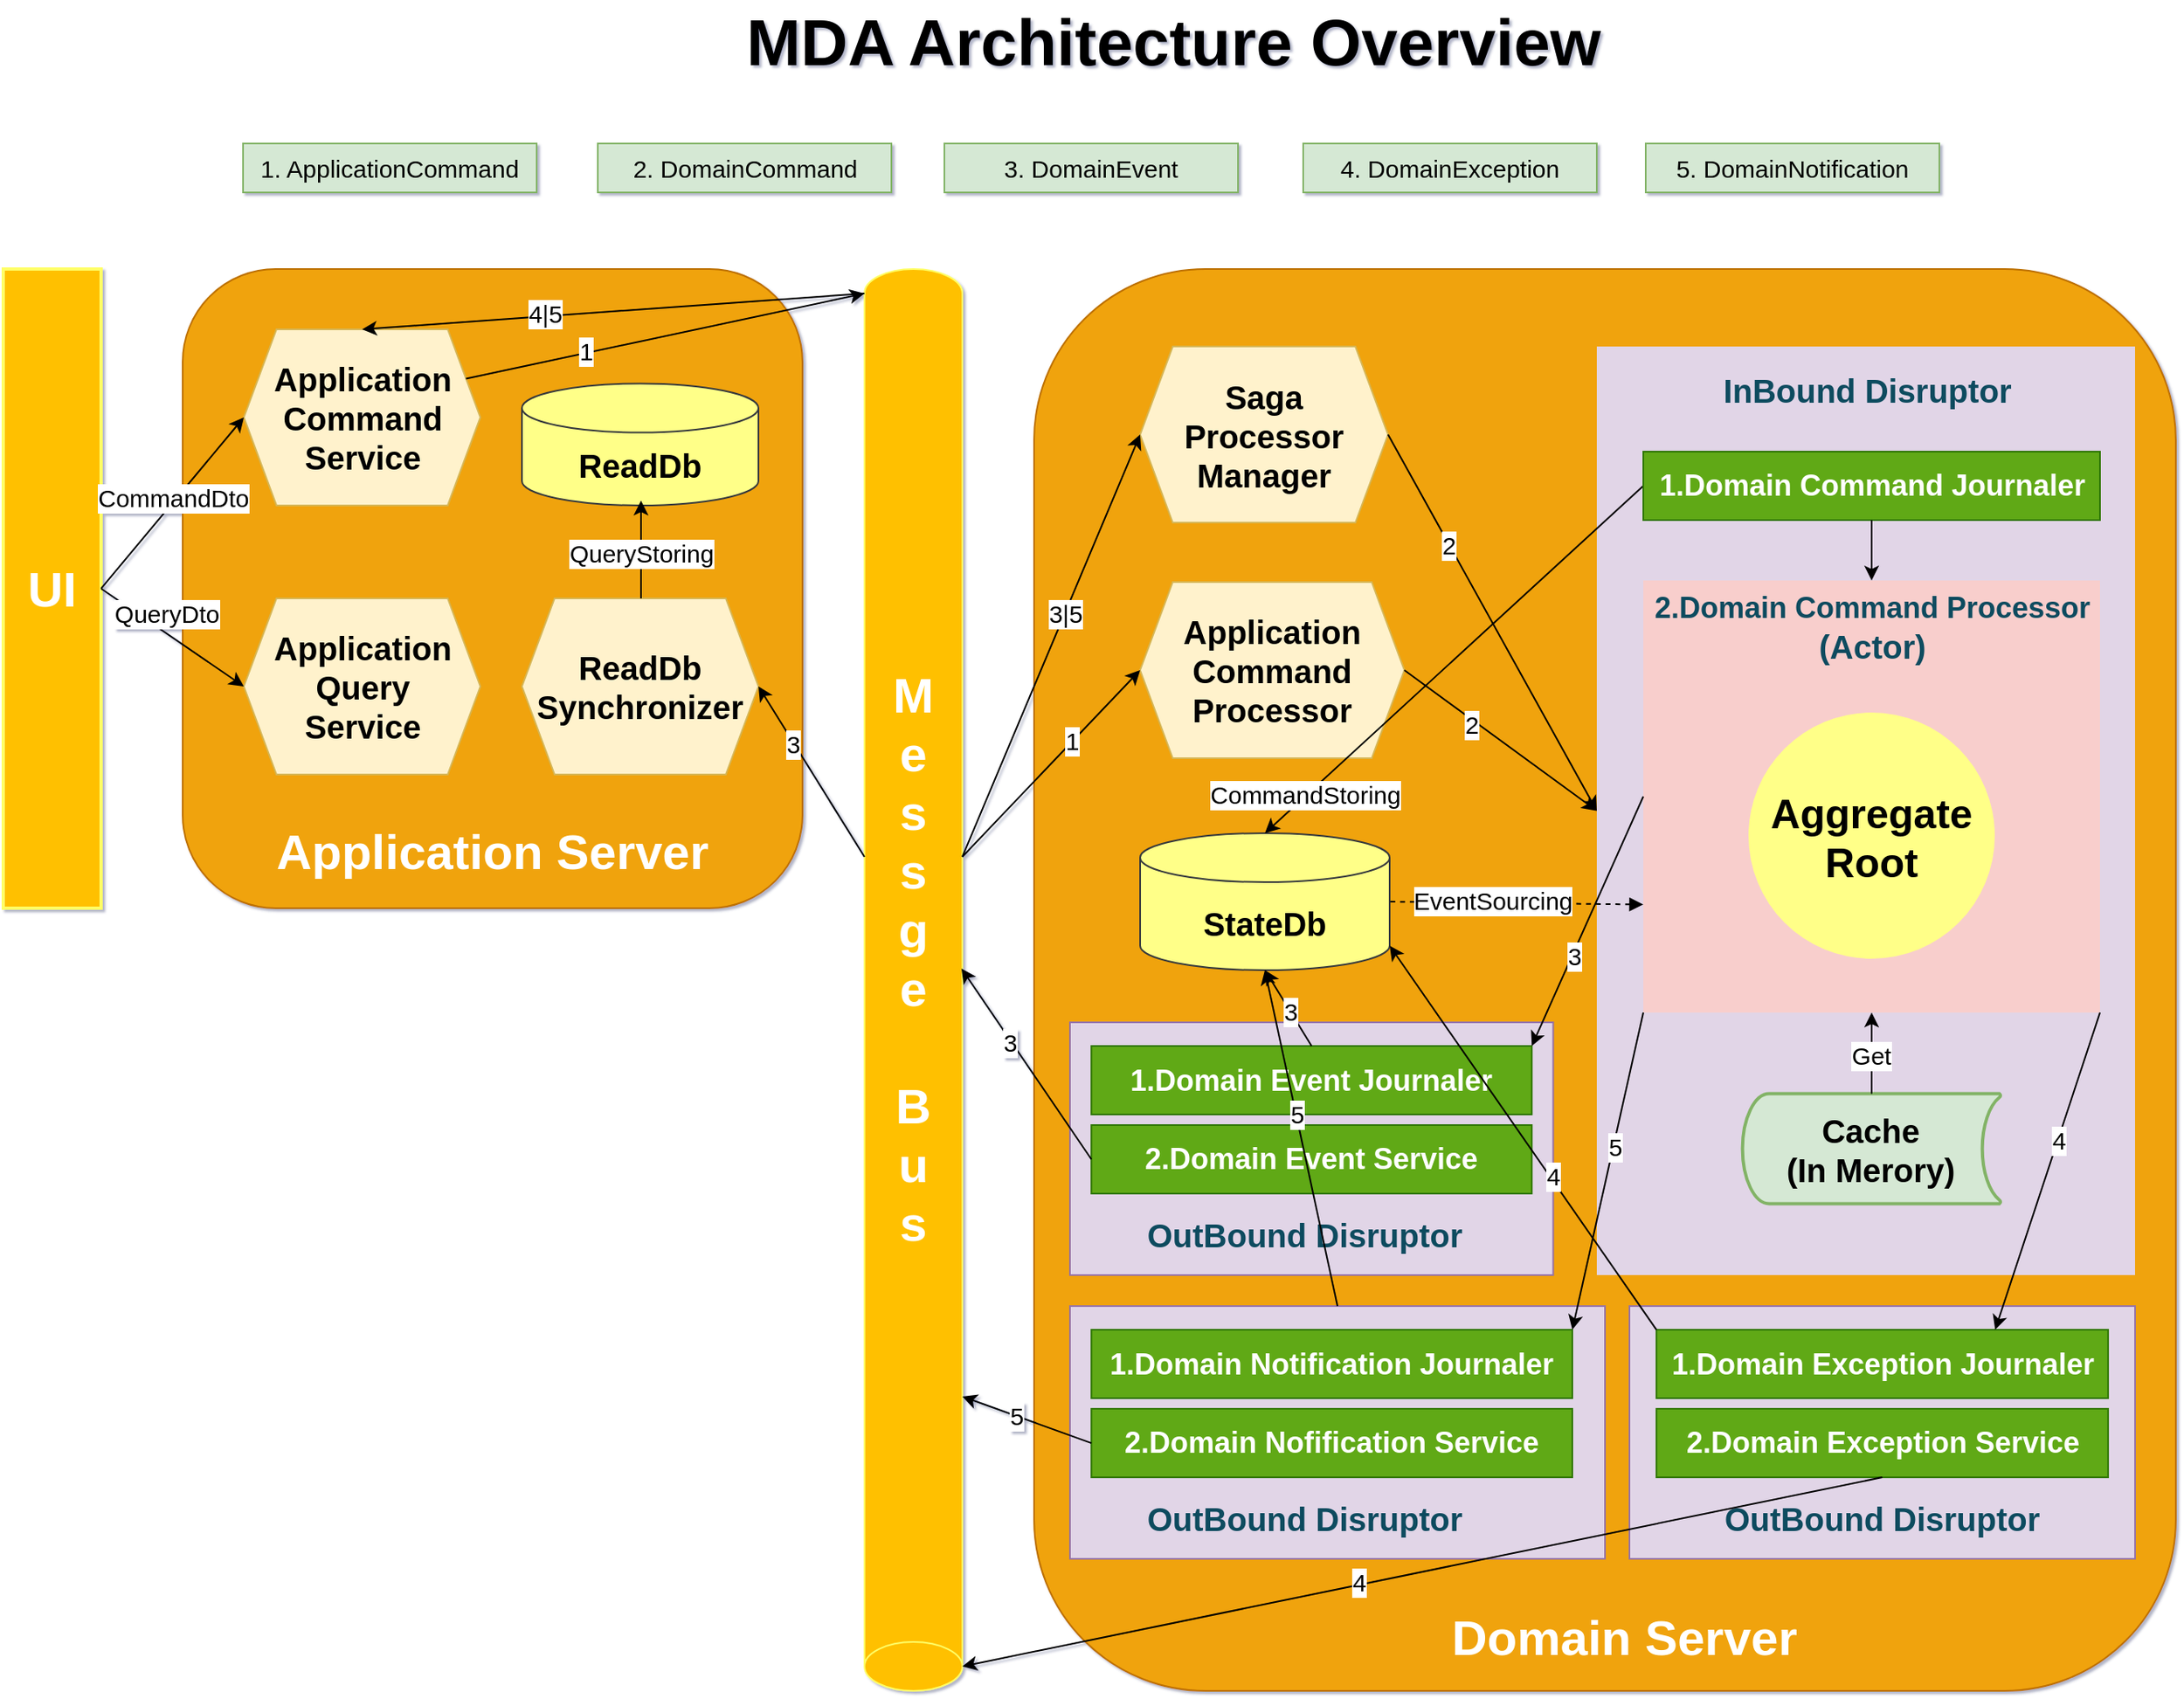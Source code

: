 <mxfile version="13.8.1" type="device"><diagram id="wz3ivTUJUA-gnOwY9p4D" name="Page-1"><mxGraphModel dx="2500" dy="831" grid="1" gridSize="10" guides="1" tooltips="1" connect="1" arrows="1" fold="1" page="1" pageScale="1" pageWidth="827" pageHeight="1169" background="none" math="0" shadow="1"><root><mxCell id="0"/><mxCell id="1" parent="0"/><mxCell id="uarxCrbHn79SVEL1C89i-8" value="MDA Architecture Overview" style="text;html=1;strokeColor=none;fillColor=none;align=center;verticalAlign=middle;whiteSpace=wrap;rounded=0;fontSize=40;fontStyle=1" vertex="1" parent="1"><mxGeometry x="113.75" y="273" width="543.25" height="50" as="geometry"/></mxCell><mxCell id="uarxCrbHn79SVEL1C89i-31" value="" style="rounded=1;whiteSpace=wrap;html=1;fillColor=#f0a30a;fontSize=15;strokeColor=#BD7000;fontColor=#ffffff;" vertex="1" parent="1"><mxGeometry x="300" y="437.98" width="700" height="872.02" as="geometry"/></mxCell><mxCell id="uarxCrbHn79SVEL1C89i-38" value="M&lt;br&gt;e&lt;br&gt;s&lt;br&gt;s&lt;br&gt;g&lt;br&gt;e&lt;br&gt;&lt;br&gt;B&lt;br&gt;u&lt;br&gt;s" style="shape=cylinder3;whiteSpace=wrap;html=1;boundedLbl=1;backgroundOutline=1;size=15;fontSize=30;direction=west;strokeColor=#FFFF66;fillColor=#FFC000;fontColor=#FFFFFF;fontStyle=1" vertex="1" parent="1"><mxGeometry x="196" y="437.98" width="60" height="872.02" as="geometry"/></mxCell><mxCell id="uarxCrbHn79SVEL1C89i-41" value="Saga&lt;br&gt;Processor&lt;br&gt;Manager" style="shape=hexagon;perimeter=hexagonPerimeter2;whiteSpace=wrap;html=1;fixedSize=1;fillColor=#fff2cc;fontSize=20;strokeColor=#d6b656;fontStyle=1;" vertex="1" parent="1"><mxGeometry x="365" y="485.53" width="152" height="108" as="geometry"/></mxCell><mxCell id="uarxCrbHn79SVEL1C89i-50" value="Application&lt;br&gt;Command&lt;br&gt;Processor" style="shape=hexagon;perimeter=hexagonPerimeter2;whiteSpace=wrap;html=1;fixedSize=1;fillColor=#fff2cc;fontSize=20;strokeColor=#d6b656;fontStyle=1;" vertex="1" parent="1"><mxGeometry x="365" y="630" width="162" height="108" as="geometry"/></mxCell><mxCell id="uarxCrbHn79SVEL1C89i-51" value="" style="endArrow=classic;html=1;fontSize=10;fontColor=#000000;entryX=0;entryY=0.5;entryDx=0;entryDy=0;exitX=0;exitY=0;exitDx=0;exitDy=511.515;exitPerimeter=0;" edge="1" parent="1" source="uarxCrbHn79SVEL1C89i-38" target="uarxCrbHn79SVEL1C89i-41"><mxGeometry width="50" height="50" relative="1" as="geometry"><mxPoint x="10" y="580" as="sourcePoint"/><mxPoint x="60" y="530" as="targetPoint"/></mxGeometry></mxCell><mxCell id="uarxCrbHn79SVEL1C89i-181" value="3|5" style="edgeLabel;html=1;align=center;verticalAlign=middle;resizable=0;points=[];fontSize=15;fontColor=#000000;" vertex="1" connectable="0" parent="uarxCrbHn79SVEL1C89i-51"><mxGeometry x="-0.182" y="2" relative="1" as="geometry"><mxPoint x="20.39" y="-43.45" as="offset"/></mxGeometry></mxCell><mxCell id="uarxCrbHn79SVEL1C89i-52" value="" style="endArrow=classic;html=1;fontSize=10;fontColor=#000000;entryX=0;entryY=0.5;entryDx=0;entryDy=0;exitX=0;exitY=0;exitDx=0;exitDy=511.515;exitPerimeter=0;" edge="1" parent="1" source="uarxCrbHn79SVEL1C89i-38" target="uarxCrbHn79SVEL1C89i-50"><mxGeometry width="50" height="50" relative="1" as="geometry"><mxPoint x="660" y="470" as="sourcePoint"/><mxPoint x="710" y="420" as="targetPoint"/></mxGeometry></mxCell><mxCell id="uarxCrbHn79SVEL1C89i-180" value="1" style="edgeLabel;html=1;align=center;verticalAlign=middle;resizable=0;points=[];fontSize=15;fontColor=#000000;" vertex="1" connectable="0" parent="uarxCrbHn79SVEL1C89i-52"><mxGeometry x="-0.423" y="-2" relative="1" as="geometry"><mxPoint x="33.77" y="-39.99" as="offset"/></mxGeometry></mxCell><mxCell id="uarxCrbHn79SVEL1C89i-63" value="" style="rounded=1;whiteSpace=wrap;html=1;fillColor=#f0a30a;fontSize=15;strokeColor=#BD7000;fontColor=#ffffff;" vertex="1" parent="1"><mxGeometry x="-222" y="437.98" width="380" height="392.02" as="geometry"/></mxCell><mxCell id="uarxCrbHn79SVEL1C89i-69" value="Application &lt;br&gt;Command &lt;br&gt;Service" style="shape=hexagon;perimeter=hexagonPerimeter2;whiteSpace=wrap;html=1;fixedSize=1;fillColor=#fff2cc;fontSize=20;strokeColor=#d6b656;fontStyle=1;" vertex="1" parent="1"><mxGeometry x="-184.5" y="474.98" width="145" height="108" as="geometry"/></mxCell><mxCell id="uarxCrbHn79SVEL1C89i-70" value="ReadDb&lt;br&gt;Synchronizer" style="shape=hexagon;perimeter=hexagonPerimeter2;whiteSpace=wrap;html=1;fixedSize=1;fillColor=#fff2cc;fontSize=20;strokeColor=#d6b656;fontStyle=1;" vertex="1" parent="1"><mxGeometry x="-14" y="640" width="145" height="108" as="geometry"/></mxCell><mxCell id="uarxCrbHn79SVEL1C89i-73" value="UI" style="rounded=0;whiteSpace=wrap;html=1;direction=north;labelBackgroundColor=#FFC000;fillColor=#FFC000;labelBorderColor=#FFC000;strokeWidth=2;strokeColor=#FFFF66;fontColor=#FFFFFF;fontSize=30;fontStyle=1" vertex="1" parent="1"><mxGeometry x="-332" y="437.98" width="60" height="392.02" as="geometry"/></mxCell><mxCell id="uarxCrbHn79SVEL1C89i-74" value="Application Server" style="text;html=1;strokeColor=none;align=center;verticalAlign=middle;whiteSpace=wrap;rounded=0;fontSize=30;fontColor=#FFFFFF;fontStyle=1" vertex="1" parent="1"><mxGeometry x="-172" y="779.5" width="280" height="31" as="geometry"/></mxCell><mxCell id="uarxCrbHn79SVEL1C89i-75" value="Application&lt;br&gt;Query&lt;br&gt;Service" style="shape=hexagon;perimeter=hexagonPerimeter2;whiteSpace=wrap;html=1;fixedSize=1;fillColor=#fff2cc;fontSize=20;strokeColor=#d6b656;fontStyle=1;" vertex="1" parent="1"><mxGeometry x="-184.5" y="640" width="145" height="108" as="geometry"/></mxCell><mxCell id="uarxCrbHn79SVEL1C89i-77" value="" style="endArrow=classic;html=1;fontSize=15;fontColor=#000000;entryX=0;entryY=0.5;entryDx=0;entryDy=0;exitX=0.5;exitY=1;exitDx=0;exitDy=0;" edge="1" parent="1" source="uarxCrbHn79SVEL1C89i-73" target="uarxCrbHn79SVEL1C89i-75"><mxGeometry width="50" height="50" relative="1" as="geometry"><mxPoint x="-402" y="940" as="sourcePoint"/><mxPoint x="-352" y="890" as="targetPoint"/></mxGeometry></mxCell><mxCell id="uarxCrbHn79SVEL1C89i-79" value="QueryDto" style="edgeLabel;html=1;align=center;verticalAlign=middle;resizable=0;points=[];fontSize=15;fontColor=#000000;" vertex="1" connectable="0" parent="uarxCrbHn79SVEL1C89i-77"><mxGeometry x="0.186" y="-2" relative="1" as="geometry"><mxPoint x="-11" y="-22.27" as="offset"/></mxGeometry></mxCell><mxCell id="uarxCrbHn79SVEL1C89i-78" value="" style="endArrow=classic;html=1;fontSize=15;fontColor=#000000;entryX=0;entryY=0.5;entryDx=0;entryDy=0;exitX=0.5;exitY=1;exitDx=0;exitDy=0;" edge="1" parent="1" source="uarxCrbHn79SVEL1C89i-73" target="uarxCrbHn79SVEL1C89i-69"><mxGeometry width="50" height="50" relative="1" as="geometry"><mxPoint x="-422" y="870" as="sourcePoint"/><mxPoint x="-372" y="820" as="targetPoint"/></mxGeometry></mxCell><mxCell id="uarxCrbHn79SVEL1C89i-80" value="CommandDto" style="edgeLabel;html=1;align=center;verticalAlign=middle;resizable=0;points=[];fontSize=15;fontColor=#000000;" vertex="1" connectable="0" parent="uarxCrbHn79SVEL1C89i-78"><mxGeometry x="0.113" y="2" relative="1" as="geometry"><mxPoint x="-3" y="3" as="offset"/></mxGeometry></mxCell><mxCell id="uarxCrbHn79SVEL1C89i-81" value="ReadDb" style="shape=cylinder3;whiteSpace=wrap;html=1;boundedLbl=1;backgroundOutline=1;size=15;labelBackgroundColor=none;strokeColor=#36393d;fillColor=#ffff88;fontSize=20;fontStyle=1" vertex="1" parent="1"><mxGeometry x="-14" y="508.25" width="145" height="74.73" as="geometry"/></mxCell><mxCell id="uarxCrbHn79SVEL1C89i-82" value="" style="endArrow=classic;html=1;fontSize=15;fontColor=#000000;" edge="1" parent="1"><mxGeometry width="50" height="50" relative="1" as="geometry"><mxPoint x="59" y="640" as="sourcePoint"/><mxPoint x="59" y="580" as="targetPoint"/></mxGeometry></mxCell><mxCell id="uarxCrbHn79SVEL1C89i-83" value="QueryStoring" style="edgeLabel;html=1;align=center;verticalAlign=middle;resizable=0;points=[];fontSize=15;fontColor=#000000;" vertex="1" connectable="0" parent="uarxCrbHn79SVEL1C89i-82"><mxGeometry x="-0.129" relative="1" as="geometry"><mxPoint y="-2" as="offset"/></mxGeometry></mxCell><mxCell id="uarxCrbHn79SVEL1C89i-84" value="" style="endArrow=classic;html=1;fontSize=15;fontColor=#000000;exitX=1;exitY=0.25;exitDx=0;exitDy=0;entryX=1;entryY=1;entryDx=0;entryDy=-15;entryPerimeter=0;" edge="1" parent="1" source="uarxCrbHn79SVEL1C89i-69" target="uarxCrbHn79SVEL1C89i-38"><mxGeometry width="50" height="50" relative="1" as="geometry"><mxPoint x="-380" y="710" as="sourcePoint"/><mxPoint x="280" y="370" as="targetPoint"/></mxGeometry></mxCell><mxCell id="uarxCrbHn79SVEL1C89i-85" value="1" style="edgeLabel;html=1;align=center;verticalAlign=middle;resizable=0;points=[];fontSize=15;fontColor=#000000;" vertex="1" connectable="0" parent="uarxCrbHn79SVEL1C89i-84"><mxGeometry x="0.229" y="2" relative="1" as="geometry"><mxPoint x="-76.6" y="16.37" as="offset"/></mxGeometry></mxCell><mxCell id="uarxCrbHn79SVEL1C89i-86" value="" style="endArrow=classic;html=1;fontSize=15;fontColor=#000000;exitX=1;exitY=1;exitDx=0;exitDy=-15;exitPerimeter=0;entryX=0.5;entryY=0;entryDx=0;entryDy=0;" edge="1" parent="1" source="uarxCrbHn79SVEL1C89i-38" target="uarxCrbHn79SVEL1C89i-69"><mxGeometry width="50" height="50" relative="1" as="geometry"><mxPoint x="-460" y="610" as="sourcePoint"/><mxPoint x="160" y="476" as="targetPoint"/></mxGeometry></mxCell><mxCell id="uarxCrbHn79SVEL1C89i-200" value="4|5" style="edgeLabel;html=1;align=center;verticalAlign=middle;resizable=0;points=[];fontSize=15;fontColor=#000000;" vertex="1" connectable="0" parent="uarxCrbHn79SVEL1C89i-86"><mxGeometry x="-0.239" relative="1" as="geometry"><mxPoint x="-78.65" y="3" as="offset"/></mxGeometry></mxCell><mxCell id="uarxCrbHn79SVEL1C89i-88" value="" style="endArrow=classic;html=1;fontSize=15;fontColor=#000000;entryX=1;entryY=0.5;entryDx=0;entryDy=0;exitX=1;exitY=0;exitDx=0;exitDy=511.515;exitPerimeter=0;" edge="1" parent="1" source="uarxCrbHn79SVEL1C89i-38" target="uarxCrbHn79SVEL1C89i-70"><mxGeometry width="50" height="50" relative="1" as="geometry"><mxPoint x="-390" y="590" as="sourcePoint"/><mxPoint x="-340" y="540" as="targetPoint"/></mxGeometry></mxCell><mxCell id="uarxCrbHn79SVEL1C89i-117" value="3" style="edgeLabel;html=1;align=center;verticalAlign=middle;resizable=0;points=[];fontSize=15;fontColor=#000000;" vertex="1" connectable="0" parent="uarxCrbHn79SVEL1C89i-88"><mxGeometry x="0.194" relative="1" as="geometry"><mxPoint x="-5" y="-7" as="offset"/></mxGeometry></mxCell><mxCell id="uarxCrbHn79SVEL1C89i-112" value="&lt;span&gt;1. ApplicationCommand&lt;/span&gt;" style="rounded=0;whiteSpace=wrap;html=1;labelBackgroundColor=none;strokeColor=#82b366;fillColor=#d5e8d4;fontSize=15;" vertex="1" parent="1"><mxGeometry x="-185" y="361" width="180" height="30" as="geometry"/></mxCell><mxCell id="uarxCrbHn79SVEL1C89i-113" value="&lt;span&gt;2. DomainCommand&lt;/span&gt;" style="rounded=0;whiteSpace=wrap;html=1;labelBackgroundColor=none;strokeColor=#82b366;fillColor=#d5e8d4;fontSize=15;" vertex="1" parent="1"><mxGeometry x="32.5" y="361" width="180" height="30" as="geometry"/></mxCell><mxCell id="uarxCrbHn79SVEL1C89i-114" value="&lt;span&gt;3. DomainEvent&lt;/span&gt;" style="rounded=0;whiteSpace=wrap;html=1;labelBackgroundColor=none;strokeColor=#82b366;fillColor=#d5e8d4;fontSize=15;" vertex="1" parent="1"><mxGeometry x="245" y="361" width="180" height="30" as="geometry"/></mxCell><mxCell id="uarxCrbHn79SVEL1C89i-115" value="&lt;span&gt;4. DomainException&lt;/span&gt;" style="rounded=0;whiteSpace=wrap;html=1;labelBackgroundColor=none;strokeColor=#82b366;fillColor=#d5e8d4;fontSize=15;" vertex="1" parent="1"><mxGeometry x="465" y="361" width="180" height="30" as="geometry"/></mxCell><mxCell id="uarxCrbHn79SVEL1C89i-116" value="&lt;span&gt;5. DomainNotification&lt;/span&gt;" style="rounded=0;whiteSpace=wrap;html=1;labelBackgroundColor=none;strokeColor=#82b366;fillColor=#d5e8d4;fontSize=15;" vertex="1" parent="1"><mxGeometry x="675" y="361" width="180" height="30" as="geometry"/></mxCell><mxCell id="uarxCrbHn79SVEL1C89i-121" value="&lt;span&gt;&lt;br&gt;&lt;/span&gt;" style="rounded=0;whiteSpace=wrap;html=1;fillColor=#e1d5e7;fontSize=20;fontStyle=1;strokeColor=none;" vertex="1" parent="1"><mxGeometry x="645" y="485.53" width="330" height="569.47" as="geometry"/></mxCell><mxCell id="uarxCrbHn79SVEL1C89i-122" value="StateDb" style="shape=cylinder3;whiteSpace=wrap;html=1;boundedLbl=1;backgroundOutline=1;size=15;labelBackgroundColor=none;strokeColor=#36393d;fillColor=#ffff88;fontSize=20;fontStyle=1" vertex="1" parent="1"><mxGeometry x="365" y="784" width="153" height="84" as="geometry"/></mxCell><mxCell id="uarxCrbHn79SVEL1C89i-125" value="" style="endArrow=classic;html=1;fontSize=30;fontColor=#FFFFFF;entryX=0;entryY=0.5;entryDx=0;entryDy=0;exitX=1;exitY=0.5;exitDx=0;exitDy=0;" edge="1" parent="1" source="uarxCrbHn79SVEL1C89i-41" target="uarxCrbHn79SVEL1C89i-121"><mxGeometry width="50" height="50" relative="1" as="geometry"><mxPoint x="6" y="959" as="sourcePoint"/><mxPoint x="56" y="909" as="targetPoint"/></mxGeometry></mxCell><mxCell id="uarxCrbHn79SVEL1C89i-198" value="2" style="edgeLabel;html=1;align=center;verticalAlign=middle;resizable=0;points=[];fontSize=15;fontColor=#000000;" vertex="1" connectable="0" parent="uarxCrbHn79SVEL1C89i-125"><mxGeometry x="-0.421" relative="1" as="geometry"><mxPoint as="offset"/></mxGeometry></mxCell><mxCell id="uarxCrbHn79SVEL1C89i-126" value="" style="endArrow=classic;html=1;fontSize=30;fontColor=#FFFFFF;entryX=0;entryY=0.5;entryDx=0;entryDy=0;exitX=1;exitY=0.5;exitDx=0;exitDy=0;" edge="1" parent="1" source="uarxCrbHn79SVEL1C89i-50" target="uarxCrbHn79SVEL1C89i-121"><mxGeometry width="50" height="50" relative="1" as="geometry"><mxPoint x="-64" y="999" as="sourcePoint"/><mxPoint x="-14" y="949" as="targetPoint"/></mxGeometry></mxCell><mxCell id="uarxCrbHn79SVEL1C89i-199" value="2" style="edgeLabel;html=1;align=center;verticalAlign=middle;resizable=0;points=[];fontSize=15;fontColor=#000000;" vertex="1" connectable="0" parent="uarxCrbHn79SVEL1C89i-126"><mxGeometry x="-0.279" y="-2" relative="1" as="geometry"><mxPoint as="offset"/></mxGeometry></mxCell><mxCell id="uarxCrbHn79SVEL1C89i-129" value="Cache&lt;br style=&quot;font-size: 20px;&quot;&gt;(In Merory)" style="strokeWidth=2;html=1;shape=mxgraph.flowchart.stored_data;whiteSpace=wrap;labelBackgroundColor=none;fillColor=#d5e8d4;fontSize=20;strokeColor=#82b366;fontStyle=1" vertex="1" parent="1"><mxGeometry x="734.32" y="943.76" width="158.37" height="67.5" as="geometry"/></mxCell><mxCell id="uarxCrbHn79SVEL1C89i-137" value="&lt;span&gt;&lt;br&gt;&lt;/span&gt;" style="rounded=0;whiteSpace=wrap;html=1;fillColor=#f8cecc;fontSize=20;fontStyle=1;strokeColor=none;" vertex="1" parent="1"><mxGeometry x="673.5" y="629" width="280" height="265" as="geometry"/></mxCell><mxCell id="uarxCrbHn79SVEL1C89i-138" value="Aggregate&lt;br&gt;Root" style="ellipse;whiteSpace=wrap;html=1;aspect=fixed;fillColor=#ffff88;fontSize=25;fontStyle=1;strokeColor=none;" vertex="1" parent="1"><mxGeometry x="738" y="710" width="151" height="151" as="geometry"/></mxCell><mxCell id="uarxCrbHn79SVEL1C89i-140" value="InBound Disruptor" style="text;html=1;strokeColor=none;align=center;verticalAlign=middle;whiteSpace=wrap;rounded=0;fontSize=20;fontColor=#114B5F;fontStyle=1" vertex="1" parent="1"><mxGeometry x="715.5" y="502.53" width="190" height="19" as="geometry"/></mxCell><mxCell id="uarxCrbHn79SVEL1C89i-141" value="2.Domain Command Processor&lt;br&gt;&lt;span style=&quot;font-size: 20px&quot;&gt;(Actor)&lt;/span&gt;" style="text;html=1;strokeColor=none;align=center;verticalAlign=middle;whiteSpace=wrap;rounded=0;fontSize=18;fontColor=#114B5F;fontStyle=1" vertex="1" parent="1"><mxGeometry x="673.5" y="629" width="280" height="60.5" as="geometry"/></mxCell><mxCell id="uarxCrbHn79SVEL1C89i-143" value="" style="endArrow=classic;html=1;fontSize=20;fontColor=#000000;exitX=0.5;exitY=0;exitDx=0;exitDy=0;exitPerimeter=0;entryX=0.5;entryY=1;entryDx=0;entryDy=0;" edge="1" parent="1" source="uarxCrbHn79SVEL1C89i-129" target="uarxCrbHn79SVEL1C89i-137"><mxGeometry width="50" height="50" relative="1" as="geometry"><mxPoint x="608.69" y="662" as="sourcePoint"/><mxPoint x="756.19" y="662" as="targetPoint"/></mxGeometry></mxCell><mxCell id="uarxCrbHn79SVEL1C89i-176" value="Get" style="edgeLabel;html=1;align=center;verticalAlign=middle;resizable=0;points=[];fontSize=15;fontColor=#000000;" vertex="1" connectable="0" parent="uarxCrbHn79SVEL1C89i-143"><mxGeometry x="0.183" y="-2" relative="1" as="geometry"><mxPoint x="-3" y="5" as="offset"/></mxGeometry></mxCell><mxCell id="uarxCrbHn79SVEL1C89i-145" value="" style="endArrow=classic;html=1;fontSize=20;fontColor=#000000;entryX=0.5;entryY=0;entryDx=0;entryDy=0;entryPerimeter=0;exitX=0;exitY=0.5;exitDx=0;exitDy=0;" edge="1" parent="1" source="uarxCrbHn79SVEL1C89i-149" target="uarxCrbHn79SVEL1C89i-122"><mxGeometry width="50" height="50" relative="1" as="geometry"><mxPoint x="611" y="744" as="sourcePoint"/><mxPoint x="756" y="994" as="targetPoint"/></mxGeometry></mxCell><mxCell id="uarxCrbHn79SVEL1C89i-146" value="CommandStoring" style="edgeLabel;html=1;align=center;verticalAlign=middle;resizable=0;points=[];fontSize=15;fontColor=#000000;" vertex="1" connectable="0" parent="uarxCrbHn79SVEL1C89i-145"><mxGeometry x="0.203" y="-2" relative="1" as="geometry"><mxPoint x="-66.79" y="61.68" as="offset"/></mxGeometry></mxCell><mxCell id="uarxCrbHn79SVEL1C89i-147" value="&lt;span&gt;&lt;br&gt;&lt;/span&gt;" style="rounded=0;whiteSpace=wrap;html=1;strokeColor=#9673a6;fillColor=#e1d5e7;fontSize=20;fontStyle=1" vertex="1" parent="1"><mxGeometry x="322" y="900" width="296.25" height="155.02" as="geometry"/></mxCell><mxCell id="uarxCrbHn79SVEL1C89i-148" value="OutBound Disruptor" style="text;html=1;strokeColor=none;align=center;verticalAlign=middle;whiteSpace=wrap;rounded=0;fontSize=20;fontColor=#114B5F;fontStyle=1" vertex="1" parent="1"><mxGeometry x="365" y="1020" width="201.87" height="20" as="geometry"/></mxCell><mxCell id="uarxCrbHn79SVEL1C89i-149" value="1.Domain Command Journaler" style="rounded=0;whiteSpace=wrap;html=1;labelBackgroundColor=none;fillColor=#60a917;fontSize=18;strokeColor=#2D7600;fontStyle=1;fontColor=#ffffff;" vertex="1" parent="1"><mxGeometry x="673.5" y="549.98" width="280" height="42" as="geometry"/></mxCell><mxCell id="uarxCrbHn79SVEL1C89i-150" value="1.Domain Event Journaler" style="rounded=0;whiteSpace=wrap;html=1;labelBackgroundColor=none;fillColor=#60a917;fontSize=18;strokeColor=#2D7600;fontStyle=1;fontColor=#ffffff;" vertex="1" parent="1"><mxGeometry x="335.13" y="914.51" width="270" height="42" as="geometry"/></mxCell><mxCell id="uarxCrbHn79SVEL1C89i-151" value="2.Domain Event Service" style="rounded=0;whiteSpace=wrap;html=1;labelBackgroundColor=none;fillColor=#60a917;fontSize=18;strokeColor=#2D7600;fontStyle=1;fontColor=#ffffff;" vertex="1" parent="1"><mxGeometry x="335.13" y="963.02" width="270" height="42" as="geometry"/></mxCell><mxCell id="uarxCrbHn79SVEL1C89i-152" value="Domain Server" style="text;html=1;strokeColor=none;align=center;verticalAlign=middle;whiteSpace=wrap;rounded=0;fontSize=30;fontColor=#FFFFFF;fontStyle=1" vertex="1" parent="1"><mxGeometry x="497" y="1256" width="330" height="42" as="geometry"/></mxCell><mxCell id="uarxCrbHn79SVEL1C89i-156" value="" style="endArrow=none;dashed=1;html=1;fontSize=15;fontColor=#000000;exitX=0;exitY=0.75;exitDx=0;exitDy=0;entryX=1;entryY=0.5;entryDx=0;entryDy=0;entryPerimeter=0;startArrow=block;startFill=1;" edge="1" parent="1" source="uarxCrbHn79SVEL1C89i-137" target="uarxCrbHn79SVEL1C89i-122"><mxGeometry width="50" height="50" relative="1" as="geometry"><mxPoint x="736" y="859" as="sourcePoint"/><mxPoint x="786" y="809" as="targetPoint"/></mxGeometry></mxCell><mxCell id="uarxCrbHn79SVEL1C89i-157" value="EventSourcing" style="edgeLabel;html=1;align=center;verticalAlign=middle;resizable=0;points=[];fontSize=15;fontColor=#000000;" vertex="1" connectable="0" parent="uarxCrbHn79SVEL1C89i-156"><mxGeometry x="-0.205" y="1" relative="1" as="geometry"><mxPoint x="-31" y="-3" as="offset"/></mxGeometry></mxCell><mxCell id="uarxCrbHn79SVEL1C89i-158" value="" style="endArrow=classic;html=1;fontSize=20;fontColor=#000000;entryX=0.5;entryY=1;entryDx=0;entryDy=0;entryPerimeter=0;exitX=0.5;exitY=0;exitDx=0;exitDy=0;" edge="1" parent="1" source="uarxCrbHn79SVEL1C89i-150" target="uarxCrbHn79SVEL1C89i-122"><mxGeometry width="50" height="50" relative="1" as="geometry"><mxPoint x="641" y="683.0" as="sourcePoint"/><mxPoint x="813" y="736" as="targetPoint"/></mxGeometry></mxCell><mxCell id="uarxCrbHn79SVEL1C89i-197" value="3" style="edgeLabel;html=1;align=center;verticalAlign=middle;resizable=0;points=[];fontSize=15;fontColor=#000000;" vertex="1" connectable="0" parent="uarxCrbHn79SVEL1C89i-158"><mxGeometry x="0.323" y="1" relative="1" as="geometry"><mxPoint x="6" y="8" as="offset"/></mxGeometry></mxCell><mxCell id="uarxCrbHn79SVEL1C89i-160" value="" style="endArrow=classic;html=1;fontSize=15;fontColor=#000000;exitX=0;exitY=0.5;exitDx=0;exitDy=0;entryX=1;entryY=0;entryDx=0;entryDy=0;" edge="1" parent="1" source="uarxCrbHn79SVEL1C89i-137" target="uarxCrbHn79SVEL1C89i-150"><mxGeometry width="50" height="50" relative="1" as="geometry"><mxPoint x="36" y="1049" as="sourcePoint"/><mxPoint x="1145" y="950" as="targetPoint"/><Array as="points"/></mxGeometry></mxCell><mxCell id="uarxCrbHn79SVEL1C89i-196" value="3" style="edgeLabel;html=1;align=center;verticalAlign=middle;resizable=0;points=[];fontSize=15;fontColor=#000000;" vertex="1" connectable="0" parent="uarxCrbHn79SVEL1C89i-160"><mxGeometry x="0.27" y="1" relative="1" as="geometry"><mxPoint as="offset"/></mxGeometry></mxCell><mxCell id="uarxCrbHn79SVEL1C89i-162" value="" style="endArrow=classic;html=1;fontSize=15;fontColor=#000000;entryX=0.009;entryY=0.508;entryDx=0;entryDy=0;entryPerimeter=0;exitX=0;exitY=0.5;exitDx=0;exitDy=0;" edge="1" parent="1" source="uarxCrbHn79SVEL1C89i-151" target="uarxCrbHn79SVEL1C89i-38"><mxGeometry width="50" height="50" relative="1" as="geometry"><mxPoint x="1250" y="530" as="sourcePoint"/><mxPoint x="1440" y="420" as="targetPoint"/></mxGeometry></mxCell><mxCell id="uarxCrbHn79SVEL1C89i-163" value="3" style="edgeLabel;html=1;align=center;verticalAlign=middle;resizable=0;points=[];fontSize=15;fontColor=#000000;" vertex="1" connectable="0" parent="uarxCrbHn79SVEL1C89i-162"><mxGeometry x="0.47" relative="1" as="geometry"><mxPoint x="8" y="14" as="offset"/></mxGeometry></mxCell><mxCell id="uarxCrbHn79SVEL1C89i-207" value="&lt;span&gt;&lt;br&gt;&lt;/span&gt;" style="rounded=0;whiteSpace=wrap;html=1;strokeColor=#9673a6;fillColor=#e1d5e7;fontSize=20;fontStyle=1" vertex="1" parent="1"><mxGeometry x="322.01" y="1074.02" width="327.99" height="155.02" as="geometry"/></mxCell><mxCell id="uarxCrbHn79SVEL1C89i-208" value="OutBound Disruptor" style="text;html=1;strokeColor=none;align=center;verticalAlign=middle;whiteSpace=wrap;rounded=0;fontSize=20;fontColor=#114B5F;fontStyle=1" vertex="1" parent="1"><mxGeometry x="365.01" y="1194.02" width="201.87" height="20" as="geometry"/></mxCell><mxCell id="uarxCrbHn79SVEL1C89i-209" value="1.Domain Notification Journaler" style="rounded=0;whiteSpace=wrap;html=1;labelBackgroundColor=none;fillColor=#60a917;fontSize=18;strokeColor=#2D7600;fontStyle=1;fontColor=#ffffff;" vertex="1" parent="1"><mxGeometry x="335.14" y="1088.53" width="294.86" height="42" as="geometry"/></mxCell><mxCell id="uarxCrbHn79SVEL1C89i-210" value="2.Domain Nofification Service" style="rounded=0;whiteSpace=wrap;html=1;labelBackgroundColor=none;fillColor=#60a917;fontSize=18;strokeColor=#2D7600;fontStyle=1;fontColor=#ffffff;" vertex="1" parent="1"><mxGeometry x="335.14" y="1137.04" width="294.86" height="42" as="geometry"/></mxCell><mxCell id="uarxCrbHn79SVEL1C89i-212" value="" style="endArrow=classic;html=1;fontSize=18;fontColor=#000000;entryX=1;entryY=0;entryDx=0;entryDy=0;exitX=0;exitY=1;exitDx=0;exitDy=0;" edge="1" parent="1" source="uarxCrbHn79SVEL1C89i-137" target="uarxCrbHn79SVEL1C89i-209"><mxGeometry width="50" height="50" relative="1" as="geometry"><mxPoint x="-240" y="1190" as="sourcePoint"/><mxPoint x="-190" y="1140" as="targetPoint"/></mxGeometry></mxCell><mxCell id="uarxCrbHn79SVEL1C89i-213" value="5" style="edgeLabel;html=1;align=center;verticalAlign=middle;resizable=0;points=[];fontSize=15;fontColor=#000000;" vertex="1" connectable="0" parent="uarxCrbHn79SVEL1C89i-212"><mxGeometry x="-0.16" y="1" relative="1" as="geometry"><mxPoint x="-1" as="offset"/></mxGeometry></mxCell><mxCell id="uarxCrbHn79SVEL1C89i-214" value="" style="endArrow=classic;html=1;fontSize=18;fontColor=#000000;entryX=0;entryY=0;entryDx=0;entryDy=180.505;entryPerimeter=0;exitX=0;exitY=0.5;exitDx=0;exitDy=0;" edge="1" parent="1" source="uarxCrbHn79SVEL1C89i-210" target="uarxCrbHn79SVEL1C89i-38"><mxGeometry width="50" height="50" relative="1" as="geometry"><mxPoint x="-160" y="1170" as="sourcePoint"/><mxPoint x="-110" y="1120" as="targetPoint"/></mxGeometry></mxCell><mxCell id="uarxCrbHn79SVEL1C89i-215" value="5" style="edgeLabel;html=1;align=center;verticalAlign=middle;resizable=0;points=[];fontSize=15;fontColor=#000000;" vertex="1" connectable="0" parent="uarxCrbHn79SVEL1C89i-214"><mxGeometry x="0.178" y="-1" relative="1" as="geometry"><mxPoint as="offset"/></mxGeometry></mxCell><mxCell id="uarxCrbHn79SVEL1C89i-216" value="&lt;span&gt;&lt;br&gt;&lt;/span&gt;" style="rounded=0;whiteSpace=wrap;html=1;strokeColor=#9673a6;fillColor=#e1d5e7;fontSize=20;fontStyle=1" vertex="1" parent="1"><mxGeometry x="665" y="1074.02" width="310" height="155.02" as="geometry"/></mxCell><mxCell id="uarxCrbHn79SVEL1C89i-217" value="OutBound Disruptor" style="text;html=1;strokeColor=none;align=center;verticalAlign=middle;whiteSpace=wrap;rounded=0;fontSize=20;fontColor=#114B5F;fontStyle=1" vertex="1" parent="1"><mxGeometry x="719.07" y="1194.02" width="201.87" height="20" as="geometry"/></mxCell><mxCell id="uarxCrbHn79SVEL1C89i-218" value="1.Domain Exception Journaler" style="rounded=0;whiteSpace=wrap;html=1;labelBackgroundColor=none;fillColor=#60a917;fontSize=18;strokeColor=#2D7600;fontStyle=1;fontColor=#ffffff;" vertex="1" parent="1"><mxGeometry x="681.57" y="1088.53" width="276.87" height="42" as="geometry"/></mxCell><mxCell id="uarxCrbHn79SVEL1C89i-219" value="2.Domain Exception Service" style="rounded=0;whiteSpace=wrap;html=1;labelBackgroundColor=none;fillColor=#60a917;fontSize=18;strokeColor=#2D7600;fontStyle=1;fontColor=#ffffff;" vertex="1" parent="1"><mxGeometry x="681.57" y="1137.04" width="276.87" height="42" as="geometry"/></mxCell><mxCell id="uarxCrbHn79SVEL1C89i-220" value="" style="endArrow=classic;html=1;fontSize=15;fontColor=#000000;entryX=0.75;entryY=0;entryDx=0;entryDy=0;exitX=1;exitY=1;exitDx=0;exitDy=0;" edge="1" parent="1" source="uarxCrbHn79SVEL1C89i-137" target="uarxCrbHn79SVEL1C89i-218"><mxGeometry width="50" height="50" relative="1" as="geometry"><mxPoint x="-60" y="1170" as="sourcePoint"/><mxPoint x="-10" y="1120" as="targetPoint"/></mxGeometry></mxCell><mxCell id="uarxCrbHn79SVEL1C89i-221" value="4" style="edgeLabel;html=1;align=center;verticalAlign=middle;resizable=0;points=[];fontSize=15;fontColor=#000000;" vertex="1" connectable="0" parent="uarxCrbHn79SVEL1C89i-220"><mxGeometry x="-0.209" y="2" relative="1" as="geometry"><mxPoint x="-2" as="offset"/></mxGeometry></mxCell><mxCell id="uarxCrbHn79SVEL1C89i-222" value="" style="endArrow=classic;html=1;fontSize=15;fontColor=#000000;entryX=0;entryY=0;entryDx=0;entryDy=15;entryPerimeter=0;exitX=0.5;exitY=1;exitDx=0;exitDy=0;" edge="1" parent="1" source="uarxCrbHn79SVEL1C89i-219" target="uarxCrbHn79SVEL1C89i-38"><mxGeometry width="50" height="50" relative="1" as="geometry"><mxPoint x="-230" y="1090" as="sourcePoint"/><mxPoint x="-180" y="1040" as="targetPoint"/></mxGeometry></mxCell><mxCell id="uarxCrbHn79SVEL1C89i-223" value="4" style="edgeLabel;html=1;align=center;verticalAlign=middle;resizable=0;points=[];fontSize=15;fontColor=#000000;" vertex="1" connectable="0" parent="uarxCrbHn79SVEL1C89i-222"><mxGeometry x="0.138" y="-2" relative="1" as="geometry"><mxPoint as="offset"/></mxGeometry></mxCell><mxCell id="uarxCrbHn79SVEL1C89i-224" value="" style="endArrow=classic;html=1;fontSize=15;fontColor=#000000;entryX=0.5;entryY=1;entryDx=0;entryDy=0;entryPerimeter=0;exitX=0.5;exitY=0;exitDx=0;exitDy=0;" edge="1" parent="1" source="uarxCrbHn79SVEL1C89i-207" target="uarxCrbHn79SVEL1C89i-122"><mxGeometry width="50" height="50" relative="1" as="geometry"><mxPoint x="-80" y="1080" as="sourcePoint"/><mxPoint x="-30" y="1030" as="targetPoint"/></mxGeometry></mxCell><mxCell id="uarxCrbHn79SVEL1C89i-225" value="5" style="edgeLabel;html=1;align=center;verticalAlign=middle;resizable=0;points=[];fontSize=15;fontColor=#000000;" vertex="1" connectable="0" parent="uarxCrbHn79SVEL1C89i-224"><mxGeometry x="0.146" y="1" relative="1" as="geometry"><mxPoint x="1" as="offset"/></mxGeometry></mxCell><mxCell id="uarxCrbHn79SVEL1C89i-226" value="" style="endArrow=classic;html=1;fontSize=15;fontColor=#000000;entryX=1;entryY=1;entryDx=0;entryDy=-15;entryPerimeter=0;exitX=0;exitY=0;exitDx=0;exitDy=0;" edge="1" parent="1" source="uarxCrbHn79SVEL1C89i-218" target="uarxCrbHn79SVEL1C89i-122"><mxGeometry width="50" height="50" relative="1" as="geometry"><mxPoint x="-70" y="1100" as="sourcePoint"/><mxPoint x="-20" y="1050" as="targetPoint"/></mxGeometry></mxCell><mxCell id="uarxCrbHn79SVEL1C89i-227" value="4" style="edgeLabel;html=1;align=center;verticalAlign=middle;resizable=0;points=[];fontSize=15;fontColor=#000000;" vertex="1" connectable="0" parent="uarxCrbHn79SVEL1C89i-226"><mxGeometry x="-0.203" y="-2" relative="1" as="geometry"><mxPoint as="offset"/></mxGeometry></mxCell><mxCell id="uarxCrbHn79SVEL1C89i-230" value="" style="endArrow=classic;html=1;fontSize=15;fontColor=#000000;entryX=0.5;entryY=0;entryDx=0;entryDy=0;exitX=0.5;exitY=1;exitDx=0;exitDy=0;" edge="1" parent="1" source="uarxCrbHn79SVEL1C89i-149" target="uarxCrbHn79SVEL1C89i-141"><mxGeometry width="50" height="50" relative="1" as="geometry"><mxPoint x="-270" y="1010" as="sourcePoint"/><mxPoint x="-220" y="960" as="targetPoint"/></mxGeometry></mxCell></root></mxGraphModel></diagram></mxfile>